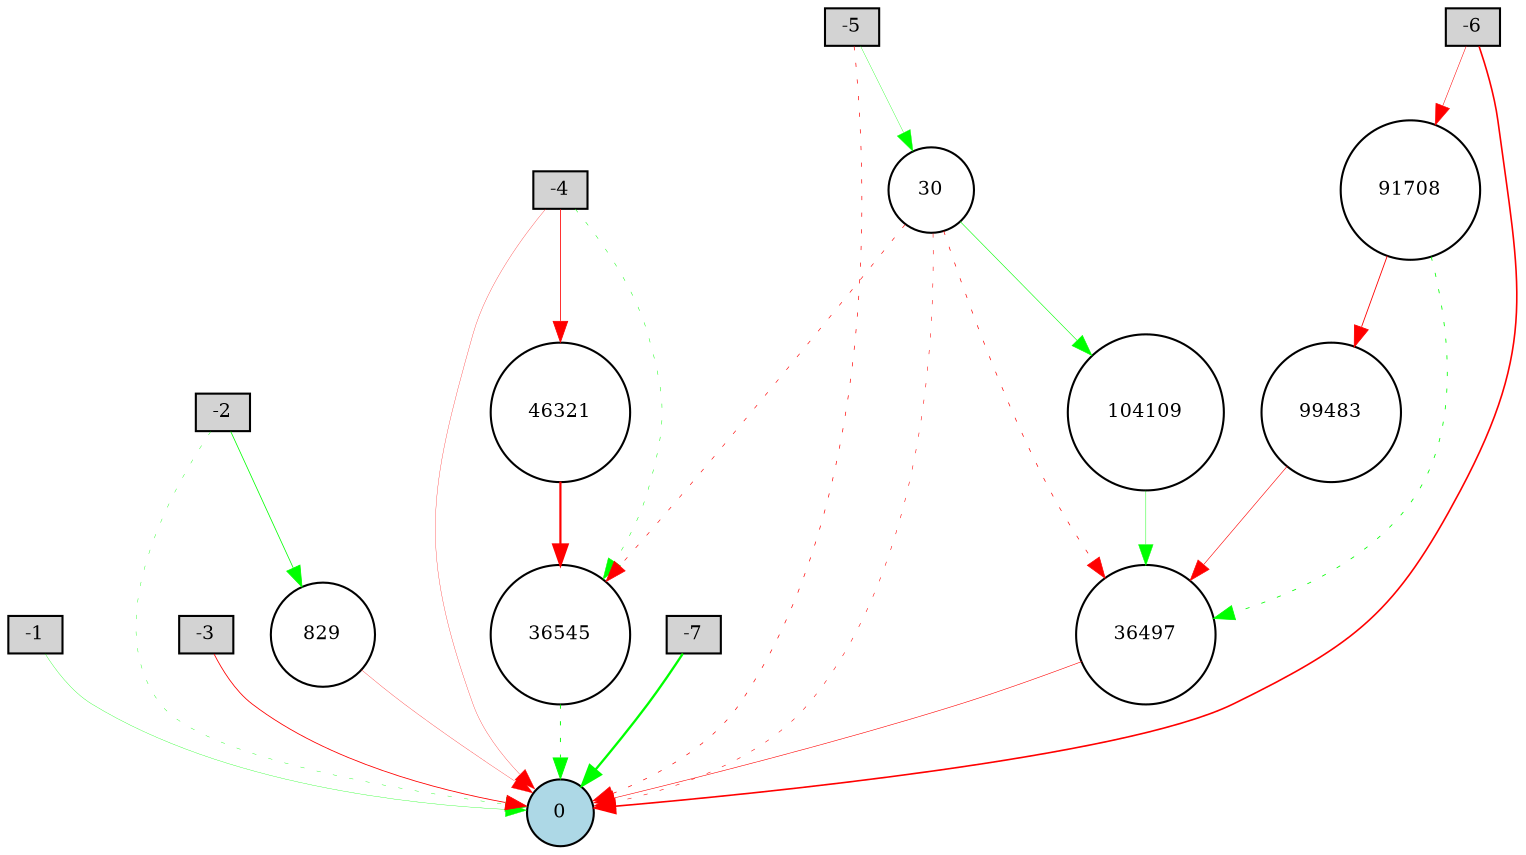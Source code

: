 digraph {
	node [fontsize=9 height=0.2 shape=circle width=0.2]
	-1 [fillcolor=lightgray shape=box style=filled]
	-2 [fillcolor=lightgray shape=box style=filled]
	-3 [fillcolor=lightgray shape=box style=filled]
	-4 [fillcolor=lightgray shape=box style=filled]
	-5 [fillcolor=lightgray shape=box style=filled]
	-6 [fillcolor=lightgray shape=box style=filled]
	-7 [fillcolor=lightgray shape=box style=filled]
	0 [fillcolor=lightblue style=filled]
	36545 [fillcolor=white style=filled]
	104109 [fillcolor=white style=filled]
	36497 [fillcolor=white style=filled]
	46321 [fillcolor=white style=filled]
	99483 [fillcolor=white style=filled]
	91708 [fillcolor=white style=filled]
	829 [fillcolor=white style=filled]
	30 [fillcolor=white style=filled]
	-1 -> 0 [color=green penwidth=0.15876851670190384 style=solid]
	-2 -> 0 [color=green penwidth=0.1803531875025044 style=dotted]
	-3 -> 0 [color=red penwidth=0.4004792132268661 style=solid]
	-4 -> 0 [color=red penwidth=0.13914048790189226 style=solid]
	-5 -> 0 [color=red penwidth=0.32866657393644566 style=dotted]
	-6 -> 0 [color=red penwidth=0.7754415317919141 style=solid]
	-7 -> 0 [color=green penwidth=1.1 style=solid]
	-5 -> 30 [color=green penwidth=0.16150656599626373 style=solid]
	30 -> 0 [color=red penwidth=0.262951417552656 style=dotted]
	-2 -> 829 [color=green penwidth=0.37676573120104906 style=solid]
	829 -> 0 [color=red penwidth=0.14398353385211152 style=solid]
	30 -> 36497 [color=red penwidth=0.33076453567980857 style=dotted]
	36497 -> 0 [color=red penwidth=0.2734550124842603 style=solid]
	-4 -> 36545 [color=green penwidth=0.22363181795072734 style=dotted]
	36545 -> 0 [color=green penwidth=0.44033371043545766 style=dotted]
	-4 -> 46321 [color=red penwidth=0.3845624796486332 style=solid]
	46321 -> 36545 [color=red penwidth=1.0511726689602536 style=solid]
	-6 -> 91708 [color=red penwidth=0.24897121004870523 style=solid]
	91708 -> 36497 [color=green penwidth=0.38851942371784465 style=dotted]
	30 -> 36545 [color=red penwidth=0.29941498686251466 style=dotted]
	91708 -> 99483 [color=red penwidth=0.4143099546996776 style=solid]
	99483 -> 36497 [color=red penwidth=0.2840576778506638 style=solid]
	30 -> 104109 [color=green penwidth=0.28295077281833114 style=solid]
	104109 -> 36497 [color=green penwidth=0.2078141832900443 style=solid]
}

